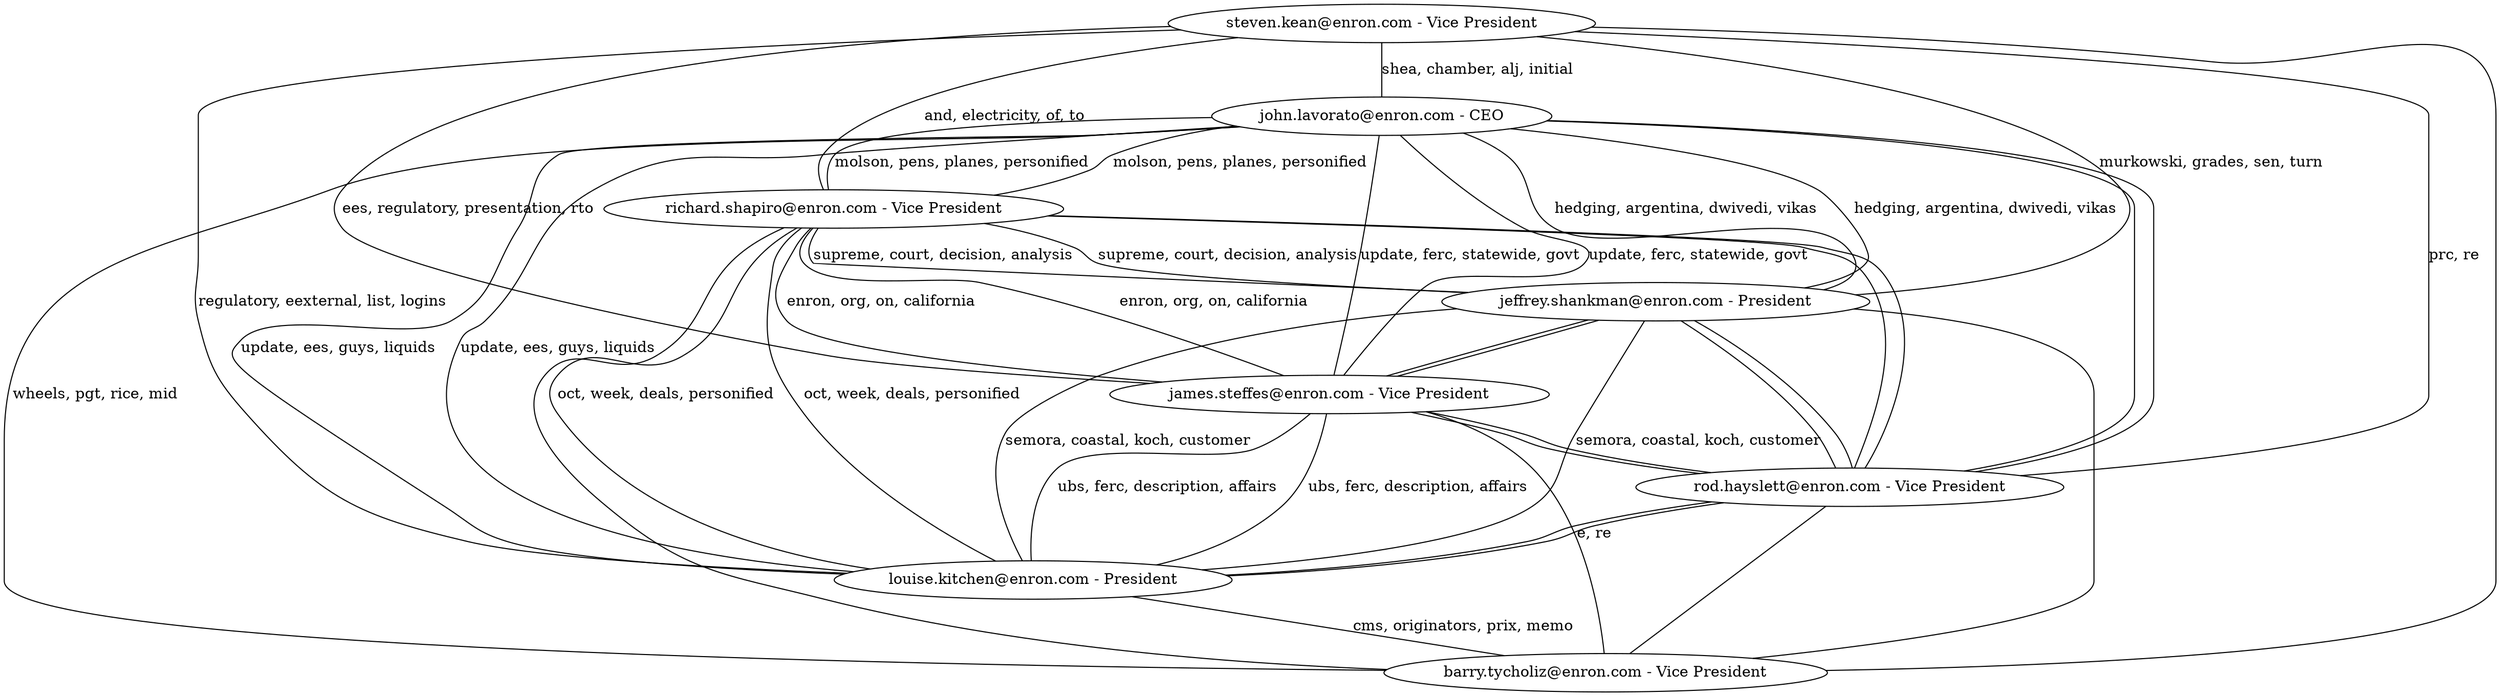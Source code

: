 // Information Flow - Enron
graph {
	0 [label="steven.kean@enron.com - Vice President"]
	1 [label="john.lavorato@enron.com - CEO"]
	2 [label="richard.shapiro@enron.com - Vice President"]
	3 [label="jeffrey.shankman@enron.com - President"]
	4 [label="louise.kitchen@enron.com - President"]
	5 [label="rod.hayslett@enron.com - Vice President"]
	6 [label="james.steffes@enron.com - Vice President"]
	7 [label="barry.tycholiz@enron.com - Vice President"]
		4 -- 7 [label="cms, originators, prix, memo"]
		1 -- 3 [label="hedging, argentina, dwivedi, vikas"]
		6 -- 4 [label="ubs, ferc, description, affairs"]
		5 -- 6 [label=""]
		5 -- 4 [label=""]
		0 -- 7 [label=""]
		6 -- 2 [label="enron, org, on, california"]
		1 -- 6 [label="update, ferc, statewide, govt"]
		5 -- 1 [label=""]
		3 -- 7 [label=""]
		2 -- 5 [label=""]
		0 -- 3 [label="murkowski, grades, sen, turn"]
		1 -- 2 [label="molson, pens, planes, personified"]
		6 -- 7 [label="e, re"]
		6 -- 3 [label=""]
		1 -- 5 [label=""]
		3 -- 6 [label=""]
		0 -- 4 [label="regulatory, eexternal, list, logins"]
		5 -- 7 [label=""]
		5 -- 3 [label=""]
		4 -- 1 [label="update, ees, guys, liquids"]
		2 -- 7 [label=""]
		3 -- 2 [label="supreme, court, decision, analysis"]
		2 -- 6 [label="enron, org, on, california"]
		4 -- 5 [label=""]
		1 -- 4 [label="update, ees, guys, liquids"]
		0 -- 5 [label="prc, re"]
		2 -- 1 [label="molson, pens, planes, personified"]
		4 -- 2 [label="oct, week, deals, personified"]
		6 -- 5 [label=""]
		3 -- 5 [label=""]
		0 -- 1 [label="shea, chamber, alj, initial"]
		4 -- 6 [label="ubs, ferc, description, affairs"]
		5 -- 2 [label=""]
		6 -- 1 [label="update, ferc, statewide, govt"]
		3 -- 1 [label="hedging, argentina, dwivedi, vikas"]
		0 -- 2 [label="and, electricity, of, to"]
		0 -- 6 [label="ees, regulatory, presentation, rto"]
		4 -- 3 [label="semora, coastal, koch, customer"]
		1 -- 7 [label="wheels, pgt, rice, mid"]
		2 -- 3 [label="supreme, court, decision, analysis"]
		3 -- 4 [label="semora, coastal, koch, customer"]
		2 -- 4 [label="oct, week, deals, personified"]
}